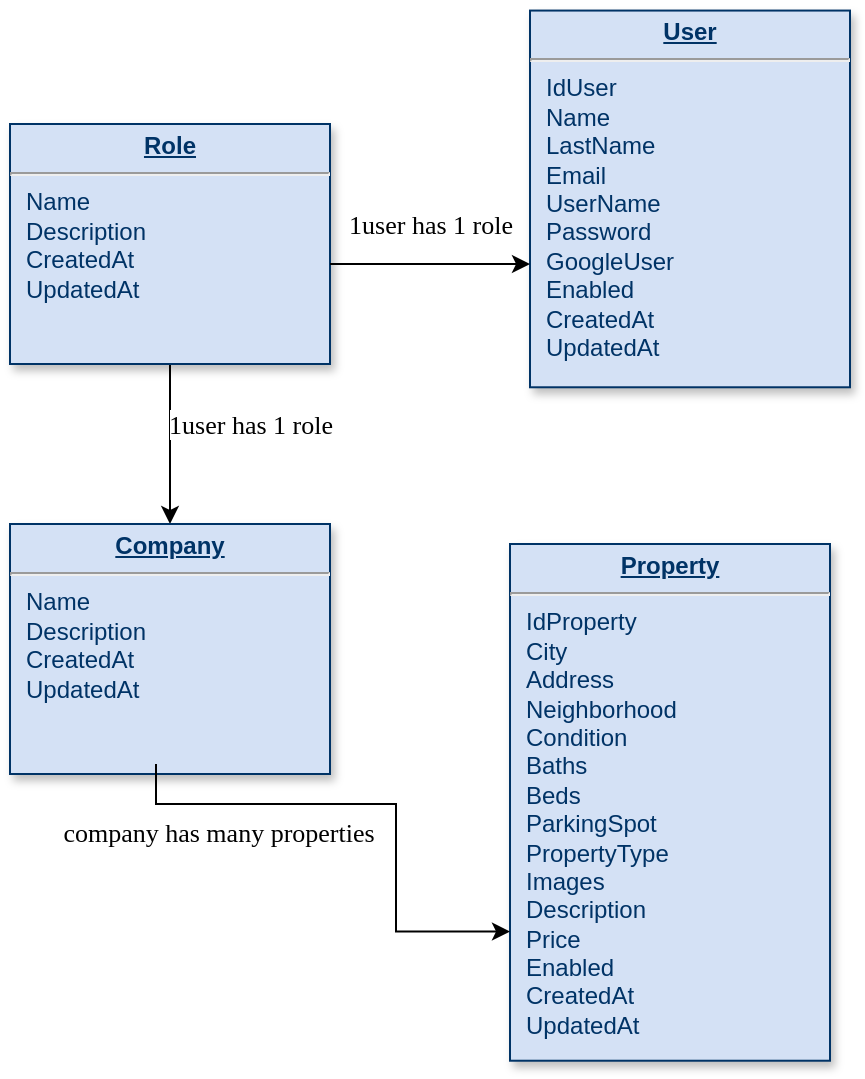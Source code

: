 <mxfile version="20.4.1" type="device"><diagram name="Page-1" id="efa7a0a1-bf9b-a30e-e6df-94a7791c09e9"><mxGraphModel dx="1422" dy="777" grid="1" gridSize="10" guides="1" tooltips="1" connect="1" arrows="1" fold="1" page="1" pageScale="1" pageWidth="826" pageHeight="1169" background="none" math="0" shadow="0"><root><mxCell id="0"/><mxCell id="1" parent="0"/><mxCell id="nmpIZZY3wpJKTo-EfkZW-117" style="edgeStyle=orthogonalEdgeStyle;curved=1;rounded=0;orthogonalLoop=1;jettySize=auto;html=1;entryX=0.5;entryY=0;entryDx=0;entryDy=0;" edge="1" parent="1" source="19" target="20"><mxGeometry relative="1" as="geometry"/></mxCell><mxCell id="19" value="&lt;p style=&quot;margin: 0px; margin-top: 4px; text-align: center; text-decoration: underline;&quot;&gt;&lt;strong&gt;Role&lt;/strong&gt;&lt;/p&gt;&lt;hr&gt;&lt;p style=&quot;margin: 0px; margin-left: 8px;&quot;&gt;&lt;span style=&quot;background-color: initial;&quot;&gt;Name&lt;/span&gt;&lt;br&gt;&lt;/p&gt;&lt;p style=&quot;margin: 0px; margin-left: 8px;&quot;&gt;Description&lt;/p&gt;&lt;p style=&quot;margin: 0px; margin-left: 8px;&quot;&gt;CreatedAt&lt;/p&gt;&lt;p style=&quot;margin: 0px; margin-left: 8px;&quot;&gt;UpdatedAt&lt;/p&gt;&lt;p style=&quot;margin: 0px; margin-left: 8px;&quot;&gt;&lt;br&gt;&lt;/p&gt;" style="verticalAlign=top;align=left;overflow=fill;fontSize=12;fontFamily=Helvetica;html=1;strokeColor=#003366;shadow=1;fillColor=#D4E1F5;fontColor=#003366" parent="1" vertex="1"><mxGeometry x="280.0" y="80.0" width="160" height="120" as="geometry"/></mxCell><mxCell id="20" value="&lt;p style=&quot;margin: 0px; margin-top: 4px; text-align: center; text-decoration: underline;&quot;&gt;&lt;strong&gt;Company&lt;/strong&gt;&lt;/p&gt;&lt;hr&gt;&lt;p style=&quot;margin: 0px; margin-left: 8px;&quot;&gt;Name&lt;/p&gt;&lt;p style=&quot;margin: 0px; margin-left: 8px;&quot;&gt;Description&lt;/p&gt;&lt;p style=&quot;margin: 0px; margin-left: 8px;&quot;&gt;CreatedAt&lt;/p&gt;&lt;p style=&quot;margin: 0px; margin-left: 8px;&quot;&gt;UpdatedAt&lt;/p&gt;" style="verticalAlign=top;align=left;overflow=fill;fontSize=12;fontFamily=Helvetica;html=1;strokeColor=#003366;shadow=1;fillColor=#D4E1F5;fontColor=#003366" parent="1" vertex="1"><mxGeometry x="280.0" y="280.0" width="160" height="125" as="geometry"/></mxCell><mxCell id="22" value="&lt;p style=&quot;margin: 0px; margin-top: 4px; text-align: center; text-decoration: underline;&quot;&gt;&lt;strong&gt;User&lt;/strong&gt;&lt;/p&gt;&lt;hr&gt;&lt;p style=&quot;margin: 0px; margin-left: 8px;&quot;&gt;IdUser&lt;/p&gt;&lt;p style=&quot;margin: 0px; margin-left: 8px;&quot;&gt;&lt;span style=&quot;background-color: initial;&quot;&gt;Name&lt;/span&gt;&lt;br&gt;&lt;/p&gt;&lt;p style=&quot;margin: 0px; margin-left: 8px;&quot;&gt;LastName&lt;/p&gt;&lt;p style=&quot;margin: 0px; margin-left: 8px;&quot;&gt;Email&lt;/p&gt;&lt;p style=&quot;margin: 0px; margin-left: 8px;&quot;&gt;UserName&lt;/p&gt;&lt;p style=&quot;margin: 0px; margin-left: 8px;&quot;&gt;Password&lt;/p&gt;&lt;p style=&quot;margin: 0px; margin-left: 8px;&quot;&gt;GoogleUser&lt;/p&gt;&lt;p style=&quot;margin: 0px; margin-left: 8px;&quot;&gt;Enabled&lt;br&gt;&lt;/p&gt;&lt;p style=&quot;margin: 0px; margin-left: 8px;&quot;&gt;CreatedAt&lt;/p&gt;&lt;p style=&quot;margin: 0px; margin-left: 8px;&quot;&gt;UpdatedAt&lt;/p&gt;&lt;p style=&quot;margin: 0px; margin-left: 8px;&quot;&gt;&lt;br&gt;&lt;/p&gt;" style="verticalAlign=top;align=left;overflow=fill;fontSize=12;fontFamily=Helvetica;html=1;strokeColor=#003366;shadow=1;fillColor=#D4E1F5;fontColor=#003366" parent="1" vertex="1"><mxGeometry x="540" y="23.28" width="160" height="188.36" as="geometry"/></mxCell><mxCell id="29" value="&lt;p style=&quot;margin: 0px; margin-top: 4px; text-align: center; text-decoration: underline;&quot;&gt;&lt;strong&gt;Property&lt;/strong&gt;&lt;/p&gt;&lt;hr&gt;&lt;p style=&quot;margin: 0px; margin-left: 8px;&quot;&gt;IdProperty&lt;br&gt;&lt;/p&gt;&lt;p style=&quot;margin: 0px; margin-left: 8px;&quot;&gt;City&lt;/p&gt;&lt;p style=&quot;margin: 0px; margin-left: 8px;&quot;&gt;Address&lt;/p&gt;&lt;p style=&quot;margin: 0px; margin-left: 8px;&quot;&gt;Neighborhood&lt;/p&gt;&lt;p style=&quot;margin: 0px; margin-left: 8px;&quot;&gt;Condition&lt;/p&gt;&lt;p style=&quot;margin: 0px; margin-left: 8px;&quot;&gt;Baths&lt;/p&gt;&lt;p style=&quot;margin: 0px; margin-left: 8px;&quot;&gt;Beds&lt;/p&gt;&lt;p style=&quot;margin: 0px; margin-left: 8px;&quot;&gt;ParkingSpot&lt;/p&gt;&lt;p style=&quot;margin: 0px; margin-left: 8px;&quot;&gt;PropertyType&lt;/p&gt;&lt;p style=&quot;margin: 0px; margin-left: 8px;&quot;&gt;Images&lt;/p&gt;&lt;p style=&quot;margin: 0px; margin-left: 8px;&quot;&gt;Description&lt;/p&gt;&lt;p style=&quot;margin: 0px; margin-left: 8px;&quot;&gt;Price&lt;/p&gt;&lt;p style=&quot;margin: 0px; margin-left: 8px;&quot;&gt;Enabled&lt;br&gt;&lt;/p&gt;&lt;p style=&quot;margin: 0px; margin-left: 8px;&quot;&gt;CreatedAt&lt;/p&gt;&lt;p style=&quot;margin: 0px; margin-left: 8px;&quot;&gt;UpdatedAt&lt;/p&gt;&lt;p style=&quot;margin: 0px; margin-left: 8px;&quot;&gt;&lt;br&gt;&lt;br&gt;&lt;/p&gt;" style="verticalAlign=top;align=left;overflow=fill;fontSize=12;fontFamily=Helvetica;html=1;strokeColor=#003366;shadow=1;fillColor=#D4E1F5;fontColor=#003366" parent="1" vertex="1"><mxGeometry x="530" y="290" width="160" height="258.36" as="geometry"/></mxCell><mxCell id="nmpIZZY3wpJKTo-EfkZW-120" value="" style="endArrow=classic;html=1;rounded=0;fontFamily=Lucida Console;curved=1;" edge="1" parent="1"><mxGeometry relative="1" as="geometry"><mxPoint x="440" y="150" as="sourcePoint"/><mxPoint x="540" y="150" as="targetPoint"/></mxGeometry></mxCell><mxCell id="nmpIZZY3wpJKTo-EfkZW-121" value="1user has 1 role" style="edgeLabel;resizable=0;html=1;align=center;verticalAlign=middle;fontFamily=Lucida Console;fontSize=13;" connectable="0" vertex="1" parent="nmpIZZY3wpJKTo-EfkZW-120"><mxGeometry relative="1" as="geometry"><mxPoint y="-20" as="offset"/></mxGeometry></mxCell><mxCell id="nmpIZZY3wpJKTo-EfkZW-122" value="1user has 1 role" style="edgeLabel;resizable=0;html=1;align=center;verticalAlign=middle;fontFamily=Lucida Console;fontSize=13;" connectable="0" vertex="1" parent="1"><mxGeometry x="400" y="230" as="geometry"/></mxCell><mxCell id="nmpIZZY3wpJKTo-EfkZW-123" value="company has many properties" style="edgeLabel;resizable=0;html=1;align=center;verticalAlign=middle;fontFamily=Lucida Console;fontSize=13;" connectable="0" vertex="1" parent="1"><mxGeometry x="390" y="300" as="geometry"><mxPoint x="-6" y="134" as="offset"/></mxGeometry></mxCell><mxCell id="nmpIZZY3wpJKTo-EfkZW-124" value="" style="edgeStyle=orthogonalEdgeStyle;rounded=0;orthogonalLoop=1;jettySize=auto;html=1;entryX=0;entryY=0.75;entryDx=0;entryDy=0;" edge="1" parent="1" target="29"><mxGeometry relative="1" as="geometry"><mxPoint x="353" y="400" as="sourcePoint"/><mxPoint x="423" y="607.56" as="targetPoint"/><Array as="points"><mxPoint x="353" y="420"/><mxPoint x="473" y="420"/><mxPoint x="473" y="484"/></Array></mxGeometry></mxCell></root></mxGraphModel></diagram></mxfile>